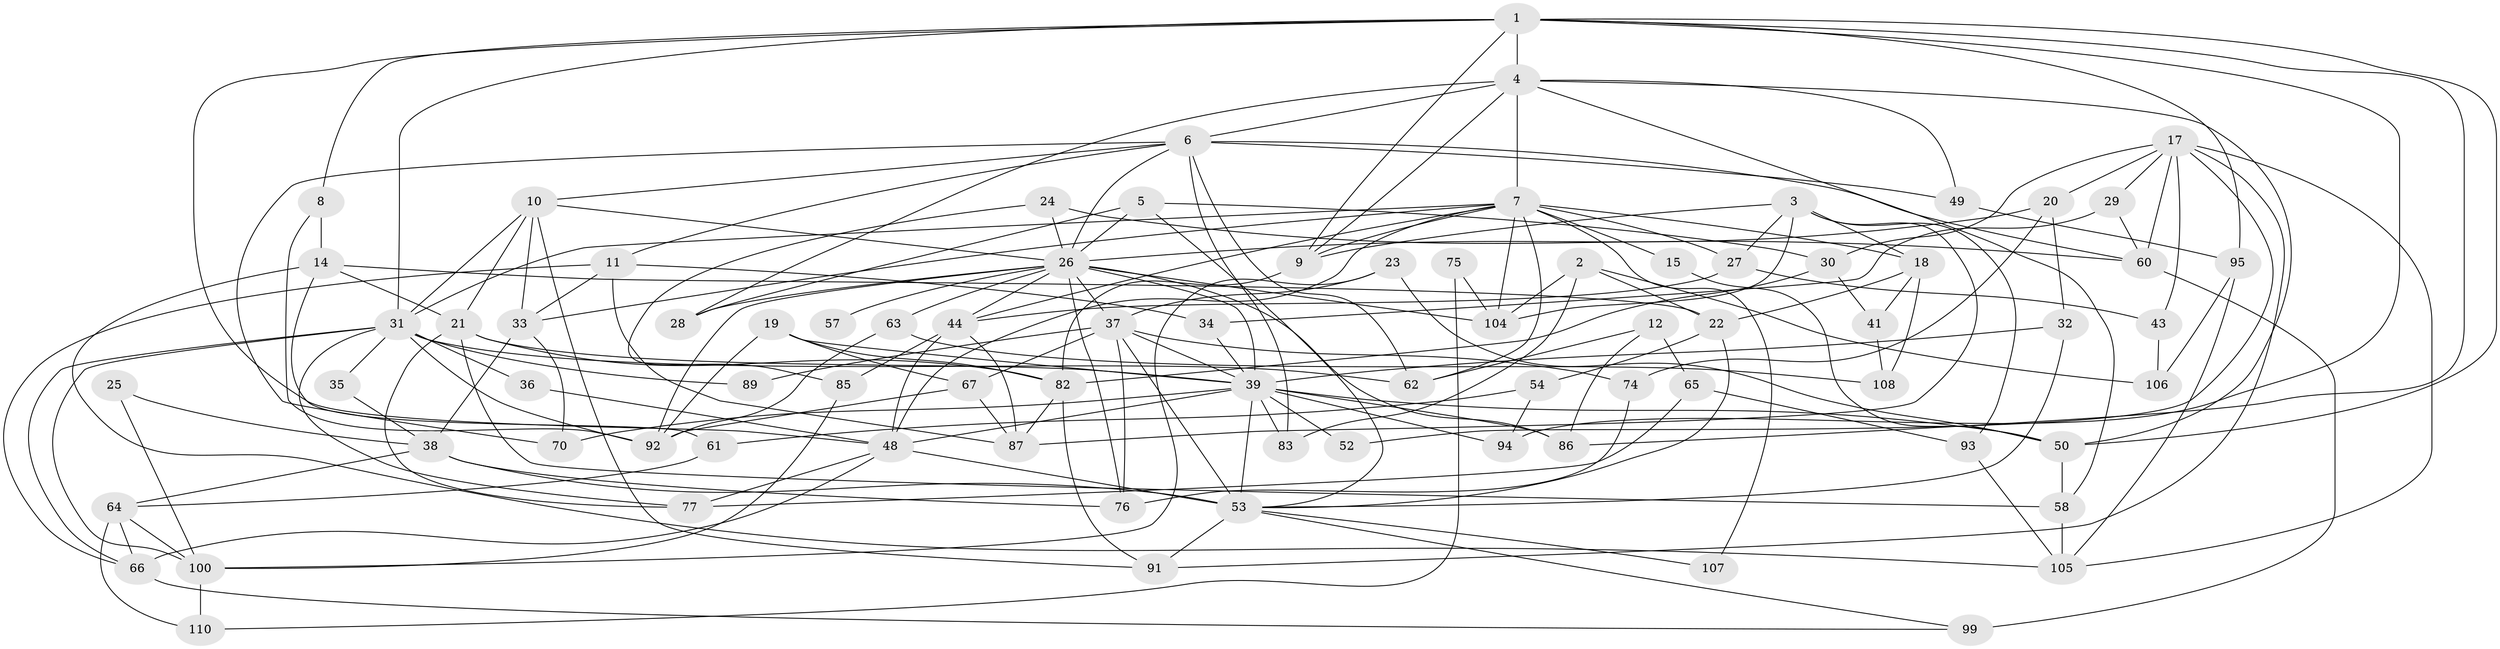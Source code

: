 // original degree distribution, {9: 0.017391304347826087, 3: 0.2956521739130435, 6: 0.08695652173913043, 5: 0.19130434782608696, 4: 0.23478260869565218, 2: 0.14782608695652175, 8: 0.008695652173913044, 10: 0.017391304347826087}
// Generated by graph-tools (version 1.1) at 2025/18/03/04/25 18:18:39]
// undirected, 80 vertices, 187 edges
graph export_dot {
graph [start="1"]
  node [color=gray90,style=filled];
  1;
  2 [super="+42"];
  3;
  4 [super="+13"];
  5;
  6;
  7 [super="+16+84+51"];
  8;
  9;
  10;
  11;
  12;
  14;
  15;
  17 [super="+40"];
  18;
  19 [super="+45"];
  20;
  21 [super="+102+97"];
  22;
  23;
  24 [super="+101"];
  25;
  26 [super="+46"];
  27;
  28;
  29;
  30 [super="+115"];
  31 [super="+73+55"];
  32;
  33 [super="+103"];
  34;
  35;
  36;
  37 [super="+80+78"];
  38;
  39 [super="+47+98"];
  41;
  43;
  44;
  48 [super="+109"];
  49 [super="+90"];
  50 [super="+113"];
  52;
  53 [super="+59"];
  54;
  57;
  58;
  60 [super="+114"];
  61;
  62 [super="+71"];
  63;
  64;
  65;
  66;
  67;
  70;
  74;
  75;
  76 [super="+111"];
  77;
  82 [super="+88"];
  83;
  85;
  86;
  87;
  89;
  91;
  92 [super="+96"];
  93;
  94;
  95;
  99;
  100;
  104;
  105;
  106;
  107;
  108;
  110;
  1 -- 9;
  1 -- 8;
  1 -- 31;
  1 -- 50;
  1 -- 86;
  1 -- 94;
  1 -- 95;
  1 -- 4;
  1 -- 48;
  2 -- 83;
  2 -- 22;
  2 -- 104;
  2 -- 106;
  3 -- 87;
  3 -- 104;
  3 -- 9;
  3 -- 18;
  3 -- 27;
  3 -- 93;
  4 -- 6;
  4 -- 28;
  4 -- 58;
  4 -- 50;
  4 -- 9;
  4 -- 7;
  4 -- 49;
  5 -- 30;
  5 -- 26;
  5 -- 28;
  5 -- 53;
  6 -- 10;
  6 -- 11;
  6 -- 49;
  6 -- 62;
  6 -- 70;
  6 -- 83;
  6 -- 60;
  6 -- 26;
  7 -- 27 [weight=2];
  7 -- 107;
  7 -- 9;
  7 -- 44;
  7 -- 31;
  7 -- 15;
  7 -- 48;
  7 -- 33;
  7 -- 18;
  7 -- 62;
  7 -- 104;
  8 -- 14;
  8 -- 92;
  9 -- 82;
  10 -- 91;
  10 -- 21;
  10 -- 33;
  10 -- 31;
  10 -- 26;
  11 -- 34;
  11 -- 33;
  11 -- 66;
  11 -- 87;
  12 -- 65;
  12 -- 62;
  12 -- 86;
  14 -- 61;
  14 -- 22;
  14 -- 21;
  14 -- 105;
  15 -- 50;
  17 -- 105;
  17 -- 43;
  17 -- 20;
  17 -- 52;
  17 -- 91;
  17 -- 29;
  17 -- 30;
  17 -- 60;
  18 -- 22;
  18 -- 41;
  18 -- 108;
  19 -- 67;
  19 -- 39;
  19 -- 82;
  19 -- 92;
  20 -- 32;
  20 -- 74;
  20 -- 26;
  21 -- 39;
  21 -- 58;
  21 -- 82;
  21 -- 77;
  22 -- 53;
  22 -- 54;
  23 -- 100;
  23 -- 37;
  23 -- 50;
  24 -- 85;
  24 -- 26;
  24 -- 60;
  25 -- 38;
  25 -- 100;
  26 -- 37;
  26 -- 39 [weight=2];
  26 -- 104;
  26 -- 44;
  26 -- 76;
  26 -- 92;
  26 -- 86;
  26 -- 57 [weight=2];
  26 -- 28;
  26 -- 63;
  27 -- 44;
  27 -- 43;
  29 -- 60;
  29 -- 34;
  30 -- 41;
  30 -- 82;
  31 -- 66;
  31 -- 36;
  31 -- 89;
  31 -- 35;
  31 -- 77;
  31 -- 100;
  31 -- 92;
  31 -- 62;
  32 -- 53;
  32 -- 39;
  33 -- 70;
  33 -- 38;
  34 -- 39;
  35 -- 38;
  36 -- 48;
  37 -- 39 [weight=2];
  37 -- 53 [weight=2];
  37 -- 89;
  37 -- 67;
  37 -- 76;
  37 -- 74;
  38 -- 64;
  38 -- 53;
  38 -- 76;
  39 -- 86;
  39 -- 70;
  39 -- 48 [weight=2];
  39 -- 83;
  39 -- 52;
  39 -- 94;
  39 -- 50;
  39 -- 53;
  41 -- 108;
  43 -- 106;
  44 -- 48;
  44 -- 85;
  44 -- 87;
  48 -- 66;
  48 -- 77;
  48 -- 53;
  49 -- 95;
  50 -- 58;
  53 -- 99;
  53 -- 107;
  53 -- 91;
  54 -- 94;
  54 -- 61;
  58 -- 105;
  60 -- 99 [weight=2];
  61 -- 64;
  63 -- 92;
  63 -- 108;
  64 -- 66;
  64 -- 100;
  64 -- 110;
  65 -- 93;
  65 -- 77;
  66 -- 99;
  67 -- 92;
  67 -- 87;
  74 -- 76;
  75 -- 104;
  75 -- 110;
  82 -- 87;
  82 -- 91;
  85 -- 100;
  93 -- 105;
  95 -- 105;
  95 -- 106;
  100 -- 110;
}
